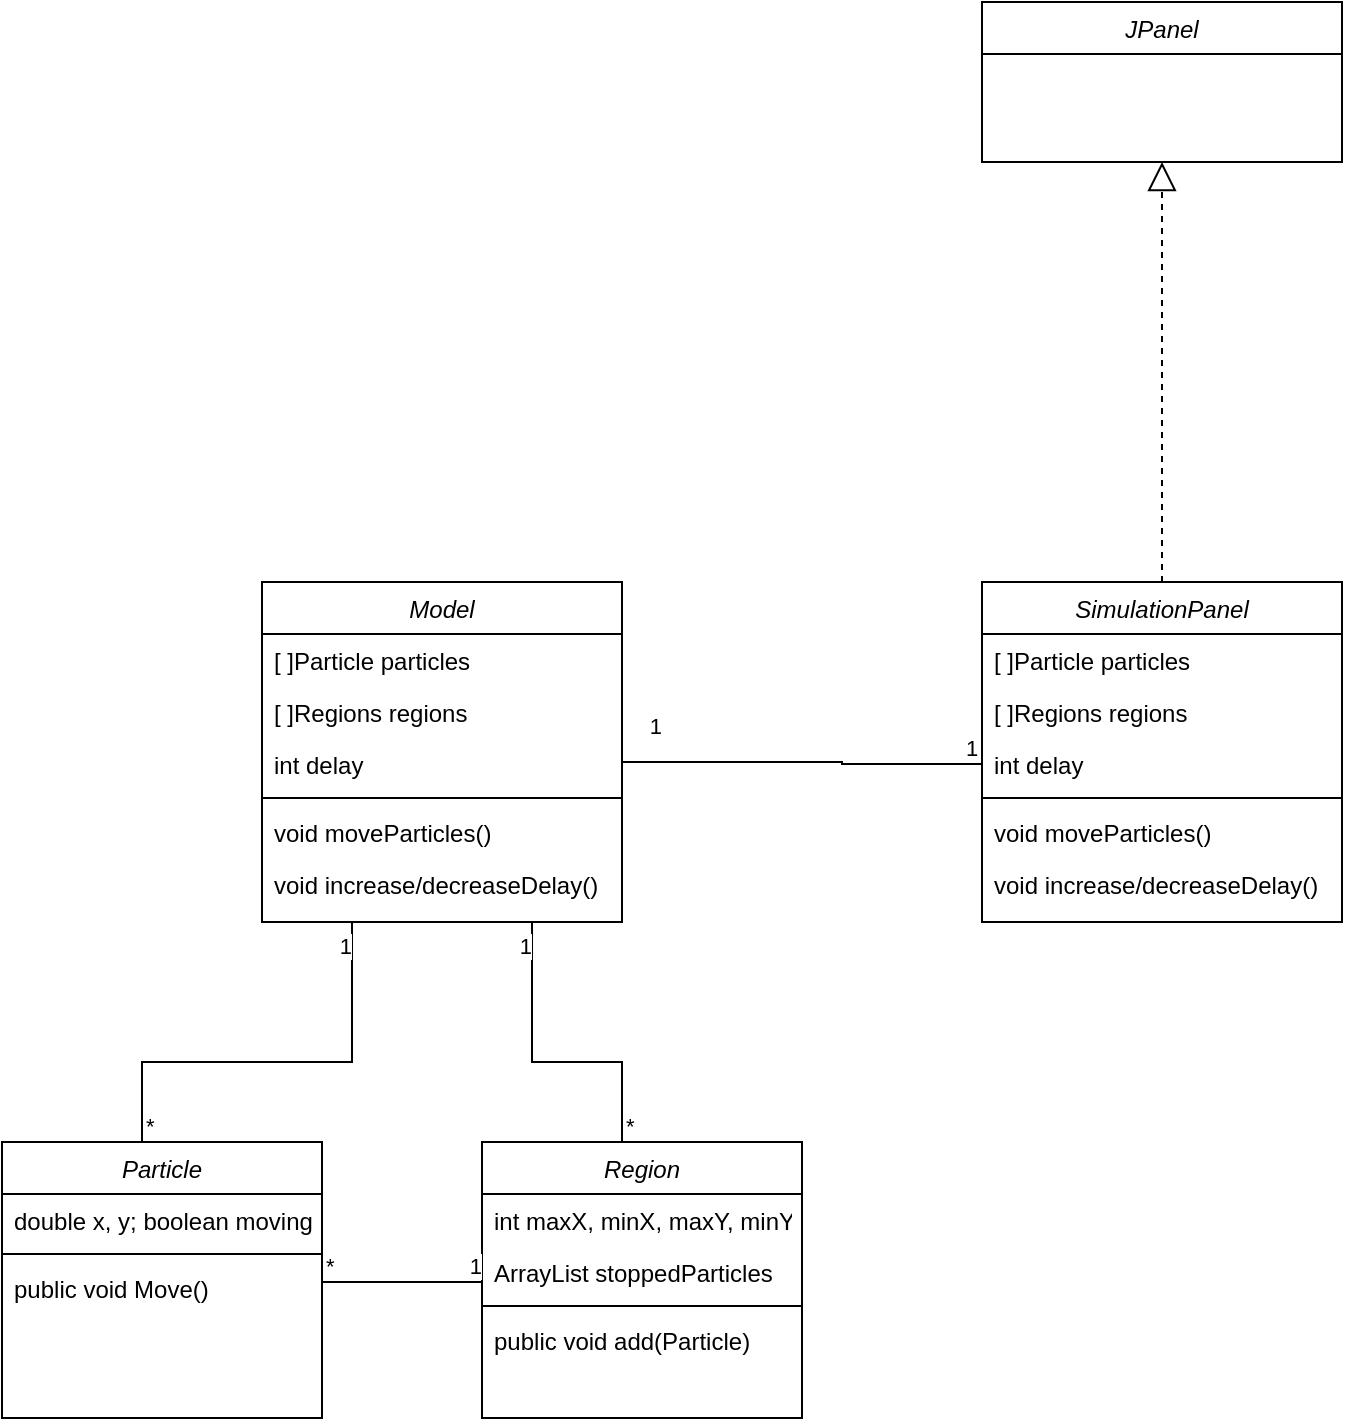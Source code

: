 <mxfile version="20.6.0" type="github">
  <diagram id="g2AqXhKXVD_ZB5x05iRY" name="Page-1">
    <mxGraphModel dx="1368" dy="1889" grid="1" gridSize="10" guides="1" tooltips="1" connect="1" arrows="1" fold="1" page="1" pageScale="1" pageWidth="827" pageHeight="1169" math="0" shadow="0">
      <root>
        <mxCell id="0" />
        <mxCell id="1" parent="0" />
        <mxCell id="_XKiu6Uh6pyvuRwER4Hc-1" value="Particle&#xa;" style="swimlane;fontStyle=2;align=center;verticalAlign=top;childLayout=stackLayout;horizontal=1;startSize=26;horizontalStack=0;resizeParent=1;resizeLast=0;collapsible=1;marginBottom=0;rounded=0;shadow=0;strokeWidth=1;" vertex="1" parent="1">
          <mxGeometry x="90" y="560" width="160" height="138" as="geometry">
            <mxRectangle x="230" y="140" width="160" height="26" as="alternateBounds" />
          </mxGeometry>
        </mxCell>
        <mxCell id="_XKiu6Uh6pyvuRwER4Hc-35" value="" style="endArrow=none;html=1;edgeStyle=orthogonalEdgeStyle;rounded=0;entryX=0.25;entryY=1;entryDx=0;entryDy=0;" edge="1" parent="_XKiu6Uh6pyvuRwER4Hc-1" target="_XKiu6Uh6pyvuRwER4Hc-24">
          <mxGeometry relative="1" as="geometry">
            <mxPoint x="70" as="sourcePoint" />
            <mxPoint x="150" y="-90" as="targetPoint" />
            <Array as="points">
              <mxPoint x="70" y="-40" />
              <mxPoint x="175" y="-40" />
            </Array>
          </mxGeometry>
        </mxCell>
        <mxCell id="_XKiu6Uh6pyvuRwER4Hc-36" value="*" style="edgeLabel;resizable=0;html=1;align=left;verticalAlign=bottom;" connectable="0" vertex="1" parent="_XKiu6Uh6pyvuRwER4Hc-35">
          <mxGeometry x="-1" relative="1" as="geometry" />
        </mxCell>
        <mxCell id="_XKiu6Uh6pyvuRwER4Hc-37" value="1" style="edgeLabel;resizable=0;html=1;align=right;verticalAlign=bottom;" connectable="0" vertex="1" parent="_XKiu6Uh6pyvuRwER4Hc-35">
          <mxGeometry x="1" relative="1" as="geometry">
            <mxPoint y="20" as="offset" />
          </mxGeometry>
        </mxCell>
        <mxCell id="_XKiu6Uh6pyvuRwER4Hc-2" value="double x, y; boolean moving " style="text;align=left;verticalAlign=top;spacingLeft=4;spacingRight=4;overflow=hidden;rotatable=0;points=[[0,0.5],[1,0.5]];portConstraint=eastwest;" vertex="1" parent="_XKiu6Uh6pyvuRwER4Hc-1">
          <mxGeometry y="26" width="160" height="26" as="geometry" />
        </mxCell>
        <mxCell id="_XKiu6Uh6pyvuRwER4Hc-5" value="" style="line;html=1;strokeWidth=1;align=left;verticalAlign=middle;spacingTop=-1;spacingLeft=3;spacingRight=3;rotatable=0;labelPosition=right;points=[];portConstraint=eastwest;" vertex="1" parent="_XKiu6Uh6pyvuRwER4Hc-1">
          <mxGeometry y="52" width="160" height="8" as="geometry" />
        </mxCell>
        <mxCell id="_XKiu6Uh6pyvuRwER4Hc-6" value="public void Move()" style="text;align=left;verticalAlign=top;spacingLeft=4;spacingRight=4;overflow=hidden;rotatable=0;points=[[0,0.5],[1,0.5]];portConstraint=eastwest;" vertex="1" parent="_XKiu6Uh6pyvuRwER4Hc-1">
          <mxGeometry y="60" width="160" height="26" as="geometry" />
        </mxCell>
        <mxCell id="_XKiu6Uh6pyvuRwER4Hc-7" value="Region" style="swimlane;fontStyle=2;align=center;verticalAlign=top;childLayout=stackLayout;horizontal=1;startSize=26;horizontalStack=0;resizeParent=1;resizeLast=0;collapsible=1;marginBottom=0;rounded=0;shadow=0;strokeWidth=1;" vertex="1" parent="1">
          <mxGeometry x="330" y="560" width="160" height="138" as="geometry">
            <mxRectangle x="230" y="140" width="160" height="26" as="alternateBounds" />
          </mxGeometry>
        </mxCell>
        <mxCell id="_XKiu6Uh6pyvuRwER4Hc-8" value="int maxX, minX, maxY, minY&#xa;" style="text;align=left;verticalAlign=top;spacingLeft=4;spacingRight=4;overflow=hidden;rotatable=0;points=[[0,0.5],[1,0.5]];portConstraint=eastwest;" vertex="1" parent="_XKiu6Uh6pyvuRwER4Hc-7">
          <mxGeometry y="26" width="160" height="26" as="geometry" />
        </mxCell>
        <mxCell id="_XKiu6Uh6pyvuRwER4Hc-11" value="ArrayList stoppedParticles" style="text;align=left;verticalAlign=top;spacingLeft=4;spacingRight=4;overflow=hidden;rotatable=0;points=[[0,0.5],[1,0.5]];portConstraint=eastwest;" vertex="1" parent="_XKiu6Uh6pyvuRwER4Hc-7">
          <mxGeometry y="52" width="160" height="26" as="geometry" />
        </mxCell>
        <mxCell id="_XKiu6Uh6pyvuRwER4Hc-9" value="" style="line;html=1;strokeWidth=1;align=left;verticalAlign=middle;spacingTop=-1;spacingLeft=3;spacingRight=3;rotatable=0;labelPosition=right;points=[];portConstraint=eastwest;" vertex="1" parent="_XKiu6Uh6pyvuRwER4Hc-7">
          <mxGeometry y="78" width="160" height="8" as="geometry" />
        </mxCell>
        <mxCell id="_XKiu6Uh6pyvuRwER4Hc-10" value="public void add(Particle)" style="text;align=left;verticalAlign=top;spacingLeft=4;spacingRight=4;overflow=hidden;rotatable=0;points=[[0,0.5],[1,0.5]];portConstraint=eastwest;" vertex="1" parent="_XKiu6Uh6pyvuRwER4Hc-7">
          <mxGeometry y="86" width="160" height="26" as="geometry" />
        </mxCell>
        <mxCell id="_XKiu6Uh6pyvuRwER4Hc-21" value="" style="endArrow=none;html=1;edgeStyle=orthogonalEdgeStyle;rounded=0;" edge="1" parent="1">
          <mxGeometry relative="1" as="geometry">
            <mxPoint x="250" y="630" as="sourcePoint" />
            <mxPoint x="330" y="630" as="targetPoint" />
          </mxGeometry>
        </mxCell>
        <mxCell id="_XKiu6Uh6pyvuRwER4Hc-22" value="* " style="edgeLabel;resizable=0;html=1;align=left;verticalAlign=bottom;" connectable="0" vertex="1" parent="_XKiu6Uh6pyvuRwER4Hc-21">
          <mxGeometry x="-1" relative="1" as="geometry" />
        </mxCell>
        <mxCell id="_XKiu6Uh6pyvuRwER4Hc-23" value="1" style="edgeLabel;resizable=0;html=1;align=right;verticalAlign=bottom;" connectable="0" vertex="1" parent="_XKiu6Uh6pyvuRwER4Hc-21">
          <mxGeometry x="1" relative="1" as="geometry" />
        </mxCell>
        <mxCell id="_XKiu6Uh6pyvuRwER4Hc-24" value="Model&#xa;" style="swimlane;fontStyle=2;align=center;verticalAlign=top;childLayout=stackLayout;horizontal=1;startSize=26;horizontalStack=0;resizeParent=1;resizeLast=0;collapsible=1;marginBottom=0;rounded=0;shadow=0;strokeWidth=1;" vertex="1" parent="1">
          <mxGeometry x="220" y="280" width="180" height="170" as="geometry">
            <mxRectangle x="230" y="140" width="160" height="26" as="alternateBounds" />
          </mxGeometry>
        </mxCell>
        <mxCell id="_XKiu6Uh6pyvuRwER4Hc-25" value="[ ]Particle particles" style="text;align=left;verticalAlign=top;spacingLeft=4;spacingRight=4;overflow=hidden;rotatable=0;points=[[0,0.5],[1,0.5]];portConstraint=eastwest;" vertex="1" parent="_XKiu6Uh6pyvuRwER4Hc-24">
          <mxGeometry y="26" width="180" height="26" as="geometry" />
        </mxCell>
        <mxCell id="_XKiu6Uh6pyvuRwER4Hc-26" value="[ ]Regions regions&#xa;" style="text;align=left;verticalAlign=top;spacingLeft=4;spacingRight=4;overflow=hidden;rotatable=0;points=[[0,0.5],[1,0.5]];portConstraint=eastwest;rounded=0;shadow=0;html=0;" vertex="1" parent="_XKiu6Uh6pyvuRwER4Hc-24">
          <mxGeometry y="52" width="180" height="26" as="geometry" />
        </mxCell>
        <mxCell id="_XKiu6Uh6pyvuRwER4Hc-27" value="int delay" style="text;align=left;verticalAlign=top;spacingLeft=4;spacingRight=4;overflow=hidden;rotatable=0;points=[[0,0.5],[1,0.5]];portConstraint=eastwest;rounded=0;shadow=0;html=0;" vertex="1" parent="_XKiu6Uh6pyvuRwER4Hc-24">
          <mxGeometry y="78" width="180" height="26" as="geometry" />
        </mxCell>
        <mxCell id="_XKiu6Uh6pyvuRwER4Hc-28" value="" style="line;html=1;strokeWidth=1;align=left;verticalAlign=middle;spacingTop=-1;spacingLeft=3;spacingRight=3;rotatable=0;labelPosition=right;points=[];portConstraint=eastwest;" vertex="1" parent="_XKiu6Uh6pyvuRwER4Hc-24">
          <mxGeometry y="104" width="180" height="8" as="geometry" />
        </mxCell>
        <mxCell id="_XKiu6Uh6pyvuRwER4Hc-29" value="void moveParticles()" style="text;align=left;verticalAlign=top;spacingLeft=4;spacingRight=4;overflow=hidden;rotatable=0;points=[[0,0.5],[1,0.5]];portConstraint=eastwest;" vertex="1" parent="_XKiu6Uh6pyvuRwER4Hc-24">
          <mxGeometry y="112" width="180" height="26" as="geometry" />
        </mxCell>
        <mxCell id="_XKiu6Uh6pyvuRwER4Hc-30" value="void increase/decreaseDelay()" style="text;align=left;verticalAlign=top;spacingLeft=4;spacingRight=4;overflow=hidden;rotatable=0;points=[[0,0.5],[1,0.5]];portConstraint=eastwest;" vertex="1" parent="_XKiu6Uh6pyvuRwER4Hc-24">
          <mxGeometry y="138" width="180" height="26" as="geometry" />
        </mxCell>
        <mxCell id="_XKiu6Uh6pyvuRwER4Hc-38" value="" style="endArrow=none;html=1;edgeStyle=orthogonalEdgeStyle;rounded=0;entryX=0.75;entryY=1;entryDx=0;entryDy=0;" edge="1" parent="1" target="_XKiu6Uh6pyvuRwER4Hc-24">
          <mxGeometry relative="1" as="geometry">
            <mxPoint x="400" y="560" as="sourcePoint" />
            <mxPoint x="480" y="470" as="targetPoint" />
            <Array as="points">
              <mxPoint x="400" y="520" />
              <mxPoint x="355" y="520" />
            </Array>
          </mxGeometry>
        </mxCell>
        <mxCell id="_XKiu6Uh6pyvuRwER4Hc-39" value="*" style="edgeLabel;resizable=0;html=1;align=left;verticalAlign=bottom;" connectable="0" vertex="1" parent="_XKiu6Uh6pyvuRwER4Hc-38">
          <mxGeometry x="-1" relative="1" as="geometry" />
        </mxCell>
        <mxCell id="_XKiu6Uh6pyvuRwER4Hc-40" value="1" style="edgeLabel;resizable=0;html=1;align=right;verticalAlign=bottom;" connectable="0" vertex="1" parent="_XKiu6Uh6pyvuRwER4Hc-38">
          <mxGeometry x="1" relative="1" as="geometry">
            <mxPoint y="20" as="offset" />
          </mxGeometry>
        </mxCell>
        <mxCell id="_XKiu6Uh6pyvuRwER4Hc-41" value="SimulationPanel&#xa;" style="swimlane;fontStyle=2;align=center;verticalAlign=top;childLayout=stackLayout;horizontal=1;startSize=26;horizontalStack=0;resizeParent=1;resizeLast=0;collapsible=1;marginBottom=0;rounded=0;shadow=0;strokeWidth=1;" vertex="1" parent="1">
          <mxGeometry x="580" y="280" width="180" height="170" as="geometry">
            <mxRectangle x="230" y="140" width="160" height="26" as="alternateBounds" />
          </mxGeometry>
        </mxCell>
        <mxCell id="_XKiu6Uh6pyvuRwER4Hc-42" value="[ ]Particle particles" style="text;align=left;verticalAlign=top;spacingLeft=4;spacingRight=4;overflow=hidden;rotatable=0;points=[[0,0.5],[1,0.5]];portConstraint=eastwest;" vertex="1" parent="_XKiu6Uh6pyvuRwER4Hc-41">
          <mxGeometry y="26" width="180" height="26" as="geometry" />
        </mxCell>
        <mxCell id="_XKiu6Uh6pyvuRwER4Hc-43" value="[ ]Regions regions&#xa;" style="text;align=left;verticalAlign=top;spacingLeft=4;spacingRight=4;overflow=hidden;rotatable=0;points=[[0,0.5],[1,0.5]];portConstraint=eastwest;rounded=0;shadow=0;html=0;" vertex="1" parent="_XKiu6Uh6pyvuRwER4Hc-41">
          <mxGeometry y="52" width="180" height="26" as="geometry" />
        </mxCell>
        <mxCell id="_XKiu6Uh6pyvuRwER4Hc-44" value="int delay" style="text;align=left;verticalAlign=top;spacingLeft=4;spacingRight=4;overflow=hidden;rotatable=0;points=[[0,0.5],[1,0.5]];portConstraint=eastwest;rounded=0;shadow=0;html=0;" vertex="1" parent="_XKiu6Uh6pyvuRwER4Hc-41">
          <mxGeometry y="78" width="180" height="26" as="geometry" />
        </mxCell>
        <mxCell id="_XKiu6Uh6pyvuRwER4Hc-45" value="" style="line;html=1;strokeWidth=1;align=left;verticalAlign=middle;spacingTop=-1;spacingLeft=3;spacingRight=3;rotatable=0;labelPosition=right;points=[];portConstraint=eastwest;" vertex="1" parent="_XKiu6Uh6pyvuRwER4Hc-41">
          <mxGeometry y="104" width="180" height="8" as="geometry" />
        </mxCell>
        <mxCell id="_XKiu6Uh6pyvuRwER4Hc-46" value="void moveParticles()" style="text;align=left;verticalAlign=top;spacingLeft=4;spacingRight=4;overflow=hidden;rotatable=0;points=[[0,0.5],[1,0.5]];portConstraint=eastwest;" vertex="1" parent="_XKiu6Uh6pyvuRwER4Hc-41">
          <mxGeometry y="112" width="180" height="26" as="geometry" />
        </mxCell>
        <mxCell id="_XKiu6Uh6pyvuRwER4Hc-47" value="void increase/decreaseDelay()" style="text;align=left;verticalAlign=top;spacingLeft=4;spacingRight=4;overflow=hidden;rotatable=0;points=[[0,0.5],[1,0.5]];portConstraint=eastwest;" vertex="1" parent="_XKiu6Uh6pyvuRwER4Hc-41">
          <mxGeometry y="138" width="180" height="26" as="geometry" />
        </mxCell>
        <mxCell id="_XKiu6Uh6pyvuRwER4Hc-48" value="JPanel&#xa;" style="swimlane;fontStyle=2;align=center;verticalAlign=top;childLayout=stackLayout;horizontal=1;startSize=26;horizontalStack=0;resizeParent=1;resizeLast=0;collapsible=1;marginBottom=0;rounded=0;shadow=0;strokeWidth=1;" vertex="1" parent="1">
          <mxGeometry x="580" y="-10" width="180" height="80" as="geometry">
            <mxRectangle x="230" y="140" width="160" height="26" as="alternateBounds" />
          </mxGeometry>
        </mxCell>
        <mxCell id="_XKiu6Uh6pyvuRwER4Hc-56" value="" style="endArrow=block;dashed=1;endFill=0;endSize=12;html=1;rounded=0;entryX=0.5;entryY=1;entryDx=0;entryDy=0;exitX=0.5;exitY=0;exitDx=0;exitDy=0;" edge="1" parent="1" source="_XKiu6Uh6pyvuRwER4Hc-41" target="_XKiu6Uh6pyvuRwER4Hc-48">
          <mxGeometry width="160" relative="1" as="geometry">
            <mxPoint x="240" y="330" as="sourcePoint" />
            <mxPoint x="400" y="330" as="targetPoint" />
            <Array as="points" />
          </mxGeometry>
        </mxCell>
        <mxCell id="_XKiu6Uh6pyvuRwER4Hc-57" value="" style="endArrow=none;html=1;edgeStyle=orthogonalEdgeStyle;rounded=0;entryX=1;entryY=0.5;entryDx=0;entryDy=0;exitX=0;exitY=0.5;exitDx=0;exitDy=0;" edge="1" parent="1" source="_XKiu6Uh6pyvuRwER4Hc-44" target="_XKiu6Uh6pyvuRwER4Hc-27">
          <mxGeometry relative="1" as="geometry">
            <mxPoint x="525" y="390" as="sourcePoint" />
            <mxPoint x="480" y="280" as="targetPoint" />
            <Array as="points">
              <mxPoint x="510" y="371" />
              <mxPoint x="510" y="370" />
            </Array>
          </mxGeometry>
        </mxCell>
        <mxCell id="_XKiu6Uh6pyvuRwER4Hc-58" value="1" style="edgeLabel;resizable=0;html=1;align=left;verticalAlign=bottom;" connectable="0" vertex="1" parent="_XKiu6Uh6pyvuRwER4Hc-57">
          <mxGeometry x="-1" relative="1" as="geometry">
            <mxPoint x="-10" as="offset" />
          </mxGeometry>
        </mxCell>
        <mxCell id="_XKiu6Uh6pyvuRwER4Hc-59" value="1" style="edgeLabel;resizable=0;html=1;align=right;verticalAlign=bottom;" connectable="0" vertex="1" parent="_XKiu6Uh6pyvuRwER4Hc-57">
          <mxGeometry x="1" relative="1" as="geometry">
            <mxPoint x="20" y="-11" as="offset" />
          </mxGeometry>
        </mxCell>
      </root>
    </mxGraphModel>
  </diagram>
</mxfile>
